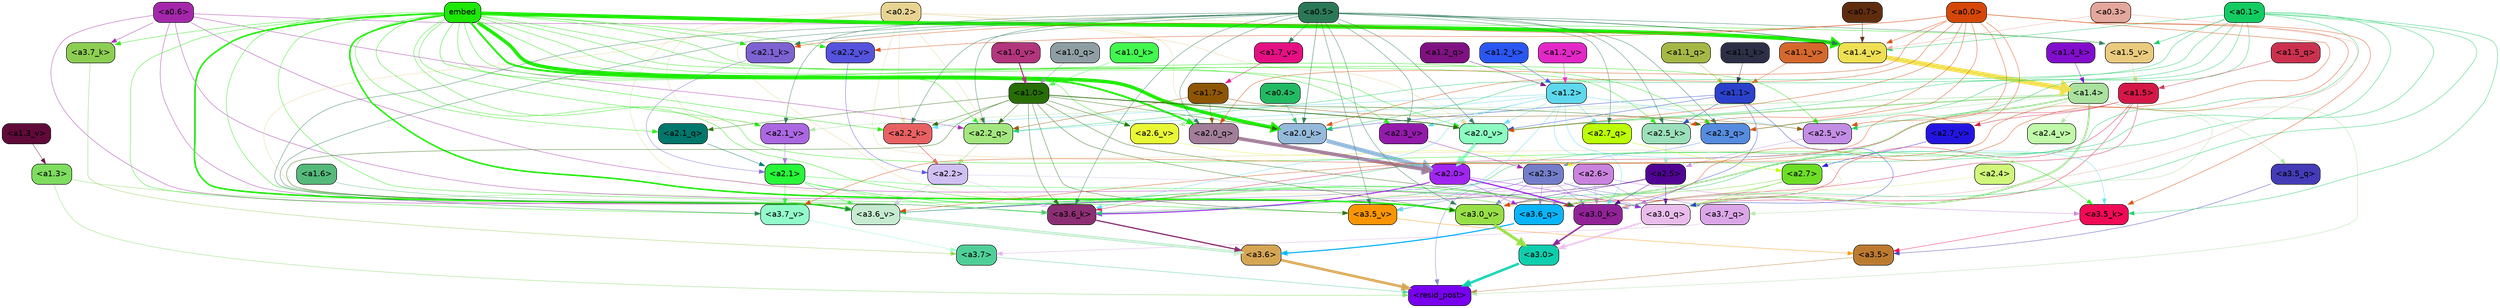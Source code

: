 strict digraph "" {
	graph [bgcolor=transparent,
		layout=dot,
		overlap=false,
		splines=true
	];
	"<a3.7>"	[color=black,
		fillcolor="#4fcf98",
		fontname=Helvetica,
		shape=box,
		style="filled, rounded"];
	"<resid_post>"	[color=black,
		fillcolor="#7800ef",
		fontname=Helvetica,
		shape=box,
		style="filled, rounded"];
	"<a3.7>" -> "<resid_post>"	[color="#4fcf98",
		penwidth=0.6239100098609924];
	"<a3.6>"	[color=black,
		fillcolor="#d5a554",
		fontname=Helvetica,
		shape=box,
		style="filled, rounded"];
	"<a3.6>" -> "<resid_post>"	[color="#d5a554",
		penwidth=4.569062113761902];
	"<a3.5>"	[color=black,
		fillcolor="#bc7a30",
		fontname=Helvetica,
		shape=box,
		style="filled, rounded"];
	"<a3.5>" -> "<resid_post>"	[color="#bc7a30",
		penwidth=0.6];
	"<a3.0>"	[color=black,
		fillcolor="#0ecead",
		fontname=Helvetica,
		shape=box,
		style="filled, rounded"];
	"<a3.0>" -> "<resid_post>"	[color="#0ecead",
		penwidth=4.283544182777405];
	"<a2.3>"	[color=black,
		fillcolor="#737dc9",
		fontname=Helvetica,
		shape=box,
		style="filled, rounded"];
	"<a2.3>" -> "<resid_post>"	[color="#737dc9",
		penwidth=0.6];
	"<a3.7_q>"	[color=black,
		fillcolor="#daa6e7",
		fontname=Helvetica,
		shape=box,
		style="filled, rounded"];
	"<a2.3>" -> "<a3.7_q>"	[color="#737dc9",
		penwidth=0.6];
	"<a3.6_q>"	[color=black,
		fillcolor="#09b4fb",
		fontname=Helvetica,
		shape=box,
		style="filled, rounded"];
	"<a2.3>" -> "<a3.6_q>"	[color="#737dc9",
		penwidth=0.6];
	"<a3.0_q>"	[color=black,
		fillcolor="#e9bceb",
		fontname=Helvetica,
		shape=box,
		style="filled, rounded"];
	"<a2.3>" -> "<a3.0_q>"	[color="#737dc9",
		penwidth=0.6];
	"<a3.0_k>"	[color=black,
		fillcolor="#912297",
		fontname=Helvetica,
		shape=box,
		style="filled, rounded"];
	"<a2.3>" -> "<a3.0_k>"	[color="#737dc9",
		penwidth=0.6];
	"<a3.6_v>"	[color=black,
		fillcolor="#c5ead0",
		fontname=Helvetica,
		shape=box,
		style="filled, rounded"];
	"<a2.3>" -> "<a3.6_v>"	[color="#737dc9",
		penwidth=0.6];
	"<a3.5_v>"	[color=black,
		fillcolor="#fa9501",
		fontname=Helvetica,
		shape=box,
		style="filled, rounded"];
	"<a2.3>" -> "<a3.5_v>"	[color="#737dc9",
		penwidth=0.6];
	"<a3.0_v>"	[color=black,
		fillcolor="#97de47",
		fontname=Helvetica,
		shape=box,
		style="filled, rounded"];
	"<a2.3>" -> "<a3.0_v>"	[color="#737dc9",
		penwidth=0.6];
	"<a1.4>"	[color=black,
		fillcolor="#a9e19d",
		fontname=Helvetica,
		shape=box,
		style="filled, rounded"];
	"<a1.4>" -> "<resid_post>"	[color="#a9e19d",
		penwidth=0.6];
	"<a1.4>" -> "<a3.7_q>"	[color="#a9e19d",
		penwidth=0.6];
	"<a1.4>" -> "<a3.6_q>"	[color="#a9e19d",
		penwidth=2.7934007048606873];
	"<a3.5_q>"	[color=black,
		fillcolor="#433bb7",
		fontname=Helvetica,
		shape=box,
		style="filled, rounded"];
	"<a1.4>" -> "<a3.5_q>"	[color="#a9e19d",
		penwidth=0.6];
	"<a1.4>" -> "<a3.0_q>"	[color="#a9e19d",
		penwidth=3.340754985809326];
	"<a2.3_q>"	[color=black,
		fillcolor="#558cdf",
		fontname=Helvetica,
		shape=box,
		style="filled, rounded"];
	"<a1.4>" -> "<a2.3_q>"	[color="#a9e19d",
		penwidth=0.6];
	"<a2.7_v>"	[color=black,
		fillcolor="#2315e1",
		fontname=Helvetica,
		shape=box,
		style="filled, rounded"];
	"<a1.4>" -> "<a2.7_v>"	[color="#a9e19d",
		penwidth=0.6];
	"<a2.6_v>"	[color=black,
		fillcolor="#e9f835",
		fontname=Helvetica,
		shape=box,
		style="filled, rounded"];
	"<a1.4>" -> "<a2.6_v>"	[color="#a9e19d",
		penwidth=0.6];
	"<a2.5_v>"	[color=black,
		fillcolor="#c28de4",
		fontname=Helvetica,
		shape=box,
		style="filled, rounded"];
	"<a1.4>" -> "<a2.5_v>"	[color="#a9e19d",
		penwidth=0.6];
	"<a2.4_v>"	[color=black,
		fillcolor="#bff9a9",
		fontname=Helvetica,
		shape=box,
		style="filled, rounded"];
	"<a1.4>" -> "<a2.4_v>"	[color="#a9e19d",
		penwidth=0.6];
	"<a2.1_v>"	[color=black,
		fillcolor="#aa67e1",
		fontname=Helvetica,
		shape=box,
		style="filled, rounded"];
	"<a1.4>" -> "<a2.1_v>"	[color="#a9e19d",
		penwidth=0.6];
	"<a2.0_v>"	[color=black,
		fillcolor="#8cfdc1",
		fontname=Helvetica,
		shape=box,
		style="filled, rounded"];
	"<a1.4>" -> "<a2.0_v>"	[color="#a9e19d",
		penwidth=2.268759250640869];
	"<a1.3>"	[color=black,
		fillcolor="#7edc5e",
		fontname=Helvetica,
		shape=box,
		style="filled, rounded"];
	"<a1.3>" -> "<resid_post>"	[color="#7edc5e",
		penwidth=0.6];
	"<a1.3>" -> "<a3.6_v>"	[color="#7edc5e",
		penwidth=0.6];
	"<a3.7_q>" -> "<a3.7>"	[color="#daa6e7",
		penwidth=0.6];
	"<a3.6_q>" -> "<a3.6>"	[color="#09b4fb",
		penwidth=2.0347584784030914];
	"<a3.5_q>" -> "<a3.5>"	[color="#433bb7",
		penwidth=0.6];
	"<a3.0_q>" -> "<a3.0>"	[color="#e9bceb",
		penwidth=2.8635367155075073];
	"<a3.7_k>"	[color=black,
		fillcolor="#8cce52",
		fontname=Helvetica,
		shape=box,
		style="filled, rounded"];
	"<a3.7_k>" -> "<a3.7>"	[color="#8cce52",
		penwidth=0.6];
	"<a3.6_k>"	[color=black,
		fillcolor="#8c2e73",
		fontname=Helvetica,
		shape=box,
		style="filled, rounded"];
	"<a3.6_k>" -> "<a3.6>"	[color="#8c2e73",
		penwidth=2.1760786175727844];
	"<a3.5_k>"	[color=black,
		fillcolor="#f10a55",
		fontname=Helvetica,
		shape=box,
		style="filled, rounded"];
	"<a3.5_k>" -> "<a3.5>"	[color="#f10a55",
		penwidth=0.6];
	"<a3.0_k>" -> "<a3.0>"	[color="#912297",
		penwidth=2.632905662059784];
	"<a3.7_v>"	[color=black,
		fillcolor="#91fcca",
		fontname=Helvetica,
		shape=box,
		style="filled, rounded"];
	"<a3.7_v>" -> "<a3.7>"	[color="#91fcca",
		penwidth=0.6];
	"<a3.6_v>" -> "<a3.6>"	[color="#c5ead0",
		penwidth=4.981305837631226];
	"<a3.5_v>" -> "<a3.5>"	[color="#fa9501",
		penwidth=0.6];
	"<a3.0_v>" -> "<a3.0>"	[color="#97de47",
		penwidth=5.168330669403076];
	"<a2.7>"	[color=black,
		fillcolor="#6ddd26",
		fontname=Helvetica,
		shape=box,
		style="filled, rounded"];
	"<a2.7>" -> "<a3.6_q>"	[color="#6ddd26",
		penwidth=0.6];
	"<a2.7>" -> "<a3.0_q>"	[color="#6ddd26",
		penwidth=0.6];
	"<a2.7>" -> "<a3.0_k>"	[color="#6ddd26",
		penwidth=0.6];
	"<a2.6>"	[color=black,
		fillcolor="#c983de",
		fontname=Helvetica,
		shape=box,
		style="filled, rounded"];
	"<a2.6>" -> "<a3.6_q>"	[color="#c983de",
		penwidth=0.6];
	"<a2.6>" -> "<a3.0_q>"	[color="#c983de",
		penwidth=0.6];
	"<a2.6>" -> "<a3.6_k>"	[color="#c983de",
		penwidth=0.6];
	"<a2.6>" -> "<a3.5_k>"	[color="#c983de",
		penwidth=0.6];
	"<a2.6>" -> "<a3.0_k>"	[color="#c983de",
		penwidth=0.6];
	"<a2.1>"	[color=black,
		fillcolor="#27f639",
		fontname=Helvetica,
		shape=box,
		style="filled, rounded"];
	"<a2.1>" -> "<a3.6_q>"	[color="#27f639",
		penwidth=0.6];
	"<a2.1>" -> "<a3.0_q>"	[color="#27f639",
		penwidth=0.6];
	"<a2.1>" -> "<a3.6_k>"	[color="#27f639",
		penwidth=0.6];
	"<a2.1>" -> "<a3.0_k>"	[color="#27f639",
		penwidth=0.6];
	"<a2.1>" -> "<a3.7_v>"	[color="#27f639",
		penwidth=0.6];
	"<a2.1>" -> "<a3.6_v>"	[color="#27f639",
		penwidth=0.6];
	"<a2.0>"	[color=black,
		fillcolor="#a025f0",
		fontname=Helvetica,
		shape=box,
		style="filled, rounded"];
	"<a2.0>" -> "<a3.6_q>"	[color="#a025f0",
		penwidth=0.6];
	"<a2.0>" -> "<a3.0_q>"	[color="#a025f0",
		penwidth=0.6];
	"<a2.0>" -> "<a3.6_k>"	[color="#a025f0",
		penwidth=1.6382827460765839];
	"<a2.0>" -> "<a3.0_k>"	[color="#a025f0",
		penwidth=2.161143198609352];
	"<a1.5>"	[color=black,
		fillcolor="#d51847",
		fontname=Helvetica,
		shape=box,
		style="filled, rounded"];
	"<a1.5>" -> "<a3.6_q>"	[color="#d51847",
		penwidth=0.6];
	"<a1.5>" -> "<a3.0_q>"	[color="#d51847",
		penwidth=0.6];
	"<a1.5>" -> "<a3.6_k>"	[color="#d51847",
		penwidth=0.6];
	"<a1.5>" -> "<a3.0_k>"	[color="#d51847",
		penwidth=0.6];
	"<a1.5>" -> "<a2.7_v>"	[color="#d51847",
		penwidth=0.6];
	"<a0.2>"	[color=black,
		fillcolor="#e7d392",
		fontname=Helvetica,
		shape=box,
		style="filled, rounded"];
	"<a0.2>" -> "<a3.6_q>"	[color="#e7d392",
		penwidth=0.6];
	"<a0.2>" -> "<a3.0_q>"	[color="#e7d392",
		penwidth=0.6];
	"<a0.2>" -> "<a3.6_k>"	[color="#e7d392",
		penwidth=0.6];
	"<a0.2>" -> "<a3.0_k>"	[color="#e7d392",
		penwidth=0.6];
	"<a2.2_q>"	[color=black,
		fillcolor="#a3e67f",
		fontname=Helvetica,
		shape=box,
		style="filled, rounded"];
	"<a0.2>" -> "<a2.2_q>"	[color="#e7d392",
		penwidth=0.6];
	"<a2.2_k>"	[color=black,
		fillcolor="#e86162",
		fontname=Helvetica,
		shape=box,
		style="filled, rounded"];
	"<a0.2>" -> "<a2.2_k>"	[color="#e7d392",
		penwidth=0.6];
	"<a2.0_k>"	[color=black,
		fillcolor="#94b9db",
		fontname=Helvetica,
		shape=box,
		style="filled, rounded"];
	"<a0.2>" -> "<a2.0_k>"	[color="#e7d392",
		penwidth=0.6];
	"<a0.2>" -> "<a2.1_v>"	[color="#e7d392",
		penwidth=0.6];
	"<a0.2>" -> "<a2.0_v>"	[color="#e7d392",
		penwidth=0.6];
	"<a1.4_v>"	[color=black,
		fillcolor="#efdf53",
		fontname=Helvetica,
		shape=box,
		style="filled, rounded"];
	"<a0.2>" -> "<a1.4_v>"	[color="#e7d392",
		penwidth=0.6];
	"<a2.5>"	[color=black,
		fillcolor="#510394",
		fontname=Helvetica,
		shape=box,
		style="filled, rounded"];
	"<a2.5>" -> "<a3.0_q>"	[color="#510394",
		penwidth=0.6];
	"<a2.5>" -> "<a3.0_k>"	[color="#510394",
		penwidth=0.6];
	"<a2.5>" -> "<a3.6_v>"	[color="#510394",
		penwidth=0.6];
	"<a2.5>" -> "<a3.0_v>"	[color="#510394",
		penwidth=0.6];
	"<a2.4>"	[color=black,
		fillcolor="#d0f779",
		fontname=Helvetica,
		shape=box,
		style="filled, rounded"];
	"<a2.4>" -> "<a3.0_q>"	[color="#d0f779",
		penwidth=0.6];
	"<a1.1>"	[color=black,
		fillcolor="#2b41cc",
		fontname=Helvetica,
		shape=box,
		style="filled, rounded"];
	"<a1.1>" -> "<a3.0_q>"	[color="#2b41cc",
		penwidth=0.6];
	"<a1.1>" -> "<a3.0_k>"	[color="#2b41cc",
		penwidth=0.6];
	"<a2.5_k>"	[color=black,
		fillcolor="#9be0ba",
		fontname=Helvetica,
		shape=box,
		style="filled, rounded"];
	"<a1.1>" -> "<a2.5_k>"	[color="#2b41cc",
		penwidth=0.6];
	"<a1.1>" -> "<a2.0_k>"	[color="#2b41cc",
		penwidth=0.6];
	"<a1.1>" -> "<a2.0_v>"	[color="#2b41cc",
		penwidth=0.6];
	"<a0.6>"	[color=black,
		fillcolor="#a427ab",
		fontname=Helvetica,
		shape=box,
		style="filled, rounded"];
	"<a0.6>" -> "<a3.7_k>"	[color="#a427ab",
		penwidth=0.6];
	"<a0.6>" -> "<a3.6_k>"	[color="#a427ab",
		penwidth=0.6];
	"<a0.6>" -> "<a3.0_k>"	[color="#a427ab",
		penwidth=0.6];
	"<a0.6>" -> "<a3.6_v>"	[color="#a427ab",
		penwidth=0.6];
	"<a0.6>" -> "<a3.0_v>"	[color="#a427ab",
		penwidth=0.6];
	"<a0.6>" -> "<a2.2_q>"	[color="#a427ab",
		penwidth=0.6];
	"<a0.6>" -> "<a1.4_v>"	[color="#a427ab",
		penwidth=0.6];
	embed	[color=black,
		fillcolor="#1de806",
		fontname=Helvetica,
		shape=box,
		style="filled, rounded"];
	embed -> "<a3.7_k>"	[color="#1de806",
		penwidth=0.6];
	embed -> "<a3.6_k>"	[color="#1de806",
		penwidth=0.6];
	embed -> "<a3.5_k>"	[color="#1de806",
		penwidth=0.6];
	embed -> "<a3.0_k>"	[color="#1de806",
		penwidth=0.6];
	embed -> "<a3.7_v>"	[color="#1de806",
		penwidth=0.6];
	embed -> "<a3.6_v>"	[color="#1de806",
		penwidth=2.7825746536254883];
	embed -> "<a3.5_v>"	[color="#1de806",
		penwidth=0.6];
	embed -> "<a3.0_v>"	[color="#1de806",
		penwidth=2.6950180530548096];
	embed -> "<a2.3_q>"	[color="#1de806",
		penwidth=0.6];
	embed -> "<a2.2_q>"	[color="#1de806",
		penwidth=0.6];
	"<a2.1_q>"	[color=black,
		fillcolor="#00776c",
		fontname=Helvetica,
		shape=box,
		style="filled, rounded"];
	embed -> "<a2.1_q>"	[color="#1de806",
		penwidth=0.6];
	"<a2.0_q>"	[color=black,
		fillcolor="#a27e99",
		fontname=Helvetica,
		shape=box,
		style="filled, rounded"];
	embed -> "<a2.0_q>"	[color="#1de806",
		penwidth=3.305941343307495];
	embed -> "<a2.5_k>"	[color="#1de806",
		penwidth=0.6];
	embed -> "<a2.2_k>"	[color="#1de806",
		penwidth=0.6698317527770996];
	"<a2.1_k>"	[color=black,
		fillcolor="#7d62d2",
		fontname=Helvetica,
		shape=box,
		style="filled, rounded"];
	embed -> "<a2.1_k>"	[color="#1de806",
		penwidth=0.6];
	embed -> "<a2.0_k>"	[color="#1de806",
		penwidth=6.12570995092392];
	embed -> "<a2.6_v>"	[color="#1de806",
		penwidth=0.6];
	embed -> "<a2.5_v>"	[color="#1de806",
		penwidth=0.6];
	"<a2.3_v>"	[color=black,
		fillcolor="#931aab",
		fontname=Helvetica,
		shape=box,
		style="filled, rounded"];
	embed -> "<a2.3_v>"	[color="#1de806",
		penwidth=0.6];
	"<a2.2_v>"	[color=black,
		fillcolor="#5552dd",
		fontname=Helvetica,
		shape=box,
		style="filled, rounded"];
	embed -> "<a2.2_v>"	[color="#1de806",
		penwidth=0.6];
	embed -> "<a2.1_v>"	[color="#1de806",
		penwidth=0.6];
	embed -> "<a2.0_v>"	[color="#1de806",
		penwidth=0.6];
	"<a1.5_v>"	[color=black,
		fillcolor="#eaca7e",
		fontname=Helvetica,
		shape=box,
		style="filled, rounded"];
	embed -> "<a1.5_v>"	[color="#1de806",
		penwidth=0.6];
	embed -> "<a1.4_v>"	[color="#1de806",
		penwidth=6.590077131986618];
	"<a2.2>"	[color=black,
		fillcolor="#d0bff2",
		fontname=Helvetica,
		shape=box,
		style="filled, rounded"];
	"<a2.2>" -> "<a3.6_k>"	[color="#d0bff2",
		penwidth=0.6];
	"<a2.2>" -> "<a3.0_k>"	[color="#d0bff2",
		penwidth=0.6];
	"<a2.2>" -> "<a3.6_v>"	[color="#d0bff2",
		penwidth=0.6];
	"<a1.6>"	[color=black,
		fillcolor="#54b97a",
		fontname=Helvetica,
		shape=box,
		style="filled, rounded"];
	"<a1.6>" -> "<a3.6_k>"	[color="#54b97a",
		penwidth=0.6];
	"<a1.2>"	[color=black,
		fillcolor="#5ed8ee",
		fontname=Helvetica,
		shape=box,
		style="filled, rounded"];
	"<a1.2>" -> "<a3.6_k>"	[color="#5ed8ee",
		penwidth=0.6];
	"<a1.2>" -> "<a3.5_k>"	[color="#5ed8ee",
		penwidth=0.6];
	"<a1.2>" -> "<a3.0_k>"	[color="#5ed8ee",
		penwidth=0.6];
	"<a1.2>" -> "<a3.5_v>"	[color="#5ed8ee",
		penwidth=0.6];
	"<a2.7_q>"	[color=black,
		fillcolor="#bcff05",
		fontname=Helvetica,
		shape=box,
		style="filled, rounded"];
	"<a1.2>" -> "<a2.7_q>"	[color="#5ed8ee",
		penwidth=0.6];
	"<a1.2>" -> "<a2.2_q>"	[color="#5ed8ee",
		penwidth=0.6];
	"<a1.2>" -> "<a2.2_k>"	[color="#5ed8ee",
		penwidth=0.6];
	"<a1.2>" -> "<a2.5_v>"	[color="#5ed8ee",
		penwidth=0.6];
	"<a1.2>" -> "<a2.3_v>"	[color="#5ed8ee",
		penwidth=0.6];
	"<a1.2>" -> "<a2.0_v>"	[color="#5ed8ee",
		penwidth=0.6];
	"<a1.0>"	[color=black,
		fillcolor="#276e06",
		fontname=Helvetica,
		shape=box,
		style="filled, rounded"];
	"<a1.0>" -> "<a3.6_k>"	[color="#276e06",
		penwidth=0.6];
	"<a1.0>" -> "<a3.0_k>"	[color="#276e06",
		penwidth=0.6];
	"<a1.0>" -> "<a3.6_v>"	[color="#276e06",
		penwidth=0.6];
	"<a1.0>" -> "<a3.5_v>"	[color="#276e06",
		penwidth=0.6];
	"<a1.0>" -> "<a3.0_v>"	[color="#276e06",
		penwidth=0.6];
	"<a1.0>" -> "<a2.3_q>"	[color="#276e06",
		penwidth=0.6];
	"<a1.0>" -> "<a2.2_q>"	[color="#276e06",
		penwidth=0.6];
	"<a1.0>" -> "<a2.1_q>"	[color="#276e06",
		penwidth=0.6];
	"<a1.0>" -> "<a2.2_k>"	[color="#276e06",
		penwidth=0.6];
	"<a1.0>" -> "<a2.0_k>"	[color="#276e06",
		penwidth=0.6];
	"<a1.0>" -> "<a2.6_v>"	[color="#276e06",
		penwidth=0.6];
	"<a1.0>" -> "<a2.0_v>"	[color="#276e06",
		penwidth=1.2213096618652344];
	"<a0.5>"	[color=black,
		fillcolor="#2b7857",
		fontname=Helvetica,
		shape=box,
		style="filled, rounded"];
	"<a0.5>" -> "<a3.6_k>"	[color="#2b7857",
		penwidth=0.6];
	"<a0.5>" -> "<a3.7_v>"	[color="#2b7857",
		penwidth=0.6];
	"<a0.5>" -> "<a3.6_v>"	[color="#2b7857",
		penwidth=0.6];
	"<a0.5>" -> "<a3.5_v>"	[color="#2b7857",
		penwidth=0.6];
	"<a0.5>" -> "<a3.0_v>"	[color="#2b7857",
		penwidth=0.6];
	"<a0.5>" -> "<a2.7_q>"	[color="#2b7857",
		penwidth=0.6];
	"<a0.5>" -> "<a2.3_q>"	[color="#2b7857",
		penwidth=0.6];
	"<a0.5>" -> "<a2.2_q>"	[color="#2b7857",
		penwidth=0.6];
	"<a0.5>" -> "<a2.0_q>"	[color="#2b7857",
		penwidth=0.6];
	"<a0.5>" -> "<a2.5_k>"	[color="#2b7857",
		penwidth=0.6];
	"<a0.5>" -> "<a2.2_k>"	[color="#2b7857",
		penwidth=0.6];
	"<a0.5>" -> "<a2.1_k>"	[color="#2b7857",
		penwidth=0.6];
	"<a0.5>" -> "<a2.0_k>"	[color="#2b7857",
		penwidth=0.6900839805603027];
	"<a0.5>" -> "<a2.3_v>"	[color="#2b7857",
		penwidth=0.6];
	"<a0.5>" -> "<a2.1_v>"	[color="#2b7857",
		penwidth=0.6];
	"<a0.5>" -> "<a2.0_v>"	[color="#2b7857",
		penwidth=0.6];
	"<a1.7_v>"	[color=black,
		fillcolor="#e50f83",
		fontname=Helvetica,
		shape=box,
		style="filled, rounded"];
	"<a0.5>" -> "<a1.7_v>"	[color="#2b7857",
		penwidth=0.6];
	"<a0.5>" -> "<a1.5_v>"	[color="#2b7857",
		penwidth=0.6];
	"<a0.5>" -> "<a1.4_v>"	[color="#2b7857",
		penwidth=0.9985027313232422];
	"<a0.1>"	[color=black,
		fillcolor="#12cc62",
		fontname=Helvetica,
		shape=box,
		style="filled, rounded"];
	"<a0.1>" -> "<a3.6_k>"	[color="#12cc62",
		penwidth=0.6];
	"<a0.1>" -> "<a3.5_k>"	[color="#12cc62",
		penwidth=0.6];
	"<a0.1>" -> "<a3.0_k>"	[color="#12cc62",
		penwidth=0.6];
	"<a0.1>" -> "<a3.6_v>"	[color="#12cc62",
		penwidth=0.6];
	"<a0.1>" -> "<a3.0_v>"	[color="#12cc62",
		penwidth=0.6];
	"<a0.1>" -> "<a2.3_q>"	[color="#12cc62",
		penwidth=0.6];
	"<a0.1>" -> "<a2.2_q>"	[color="#12cc62",
		penwidth=0.6];
	"<a0.1>" -> "<a2.0_k>"	[color="#12cc62",
		penwidth=0.6];
	"<a0.1>" -> "<a2.5_v>"	[color="#12cc62",
		penwidth=0.6];
	"<a0.1>" -> "<a2.0_v>"	[color="#12cc62",
		penwidth=0.6];
	"<a0.1>" -> "<a1.5_v>"	[color="#12cc62",
		penwidth=0.6];
	"<a0.1>" -> "<a1.4_v>"	[color="#12cc62",
		penwidth=0.6];
	"<a0.0>"	[color=black,
		fillcolor="#d64707",
		fontname=Helvetica,
		shape=box,
		style="filled, rounded"];
	"<a0.0>" -> "<a3.5_k>"	[color="#d64707",
		penwidth=0.6];
	"<a0.0>" -> "<a3.7_v>"	[color="#d64707",
		penwidth=0.6];
	"<a0.0>" -> "<a3.6_v>"	[color="#d64707",
		penwidth=0.6];
	"<a0.0>" -> "<a3.0_v>"	[color="#d64707",
		penwidth=0.6];
	"<a0.0>" -> "<a2.3_q>"	[color="#d64707",
		penwidth=0.6];
	"<a0.0>" -> "<a2.0_q>"	[color="#d64707",
		penwidth=0.6];
	"<a0.0>" -> "<a2.5_k>"	[color="#d64707",
		penwidth=0.6];
	"<a0.0>" -> "<a2.1_k>"	[color="#d64707",
		penwidth=0.6];
	"<a0.0>" -> "<a2.0_k>"	[color="#d64707",
		penwidth=0.6];
	"<a0.0>" -> "<a2.5_v>"	[color="#d64707",
		penwidth=0.6];
	"<a0.0>" -> "<a2.2_v>"	[color="#d64707",
		penwidth=0.6];
	"<a0.0>" -> "<a2.0_v>"	[color="#d64707",
		penwidth=0.6];
	"<a0.0>" -> "<a1.4_v>"	[color="#d64707",
		penwidth=0.6];
	"<a0.3>"	[color=black,
		fillcolor="#e4a79b",
		fontname=Helvetica,
		shape=box,
		style="filled, rounded"];
	"<a0.3>" -> "<a3.0_k>"	[color="#e4a79b",
		penwidth=0.6];
	"<a0.3>" -> "<a1.4_v>"	[color="#e4a79b",
		penwidth=0.6];
	"<a2.7_q>" -> "<a2.7>"	[color="#bcff05",
		penwidth=0.6];
	"<a2.3_q>" -> "<a2.3>"	[color="#558cdf",
		penwidth=0.6];
	"<a2.2_q>" -> "<a2.2>"	[color="#a3e67f",
		penwidth=0.7553567886352539];
	"<a2.1_q>" -> "<a2.1>"	[color="#00776c",
		penwidth=0.6];
	"<a2.0_q>" -> "<a2.0>"	[color="#a27e99",
		penwidth=6.256794691085815];
	"<a2.5_k>" -> "<a2.5>"	[color="#9be0ba",
		penwidth=0.6];
	"<a2.2_k>" -> "<a2.2>"	[color="#e86162",
		penwidth=0.8854708671569824];
	"<a2.1_k>" -> "<a2.1>"	[color="#7d62d2",
		penwidth=0.6];
	"<a2.0_k>" -> "<a2.0>"	[color="#94b9db",
		penwidth=7.231504917144775];
	"<a2.7_v>" -> "<a2.7>"	[color="#2315e1",
		penwidth=0.6];
	"<a2.6_v>" -> "<a2.6>"	[color="#e9f835",
		penwidth=0.6];
	"<a2.5_v>" -> "<a2.5>"	[color="#c28de4",
		penwidth=0.6];
	"<a2.4_v>" -> "<a2.4>"	[color="#bff9a9",
		penwidth=0.6];
	"<a2.3_v>" -> "<a2.3>"	[color="#931aab",
		penwidth=0.6];
	"<a2.2_v>" -> "<a2.2>"	[color="#5552dd",
		penwidth=0.6];
	"<a2.1_v>" -> "<a2.1>"	[color="#aa67e1",
		penwidth=0.6];
	"<a2.0_v>" -> "<a2.0>"	[color="#8cfdc1",
		penwidth=5.231471925973892];
	"<a1.7>"	[color=black,
		fillcolor="#8e5602",
		fontname=Helvetica,
		shape=box,
		style="filled, rounded"];
	"<a1.7>" -> "<a2.2_q>"	[color="#8e5602",
		penwidth=0.6];
	"<a1.7>" -> "<a2.0_q>"	[color="#8e5602",
		penwidth=0.6];
	"<a1.7>" -> "<a2.5_v>"	[color="#8e5602",
		penwidth=0.6];
	"<a0.4>"	[color=black,
		fillcolor="#23ba64",
		fontname=Helvetica,
		shape=box,
		style="filled, rounded"];
	"<a0.4>" -> "<a2.0_k>"	[color="#23ba64",
		penwidth=0.6];
	"<a1.5_q>"	[color=black,
		fillcolor="#cb314f",
		fontname=Helvetica,
		shape=box,
		style="filled, rounded"];
	"<a1.5_q>" -> "<a1.5>"	[color="#cb314f",
		penwidth=0.6];
	"<a1.2_q>"	[color=black,
		fillcolor="#801183",
		fontname=Helvetica,
		shape=box,
		style="filled, rounded"];
	"<a1.2_q>" -> "<a1.2>"	[color="#801183",
		penwidth=0.6];
	"<a1.1_q>"	[color=black,
		fillcolor="#a5b845",
		fontname=Helvetica,
		shape=box,
		style="filled, rounded"];
	"<a1.1_q>" -> "<a1.1>"	[color="#a5b845",
		penwidth=0.6];
	"<a1.0_q>"	[color=black,
		fillcolor="#8f9ea3",
		fontname=Helvetica,
		shape=box,
		style="filled, rounded"];
	"<a1.0_q>" -> "<a1.0>"	[color="#8f9ea3",
		penwidth=0.6];
	"<a1.4_k>"	[color=black,
		fillcolor="#820dcd",
		fontname=Helvetica,
		shape=box,
		style="filled, rounded"];
	"<a1.4_k>" -> "<a1.4>"	[color="#820dcd",
		penwidth=0.6];
	"<a1.2_k>"	[color=black,
		fillcolor="#2a56f3",
		fontname=Helvetica,
		shape=box,
		style="filled, rounded"];
	"<a1.2_k>" -> "<a1.2>"	[color="#2a56f3",
		penwidth=0.6];
	"<a1.1_k>"	[color=black,
		fillcolor="#2c2f46",
		fontname=Helvetica,
		shape=box,
		style="filled, rounded"];
	"<a1.1_k>" -> "<a1.1>"	[color="#2c2f46",
		penwidth=0.6];
	"<a1.0_k>"	[color=black,
		fillcolor="#42f74f",
		fontname=Helvetica,
		shape=box,
		style="filled, rounded"];
	"<a1.0_k>" -> "<a1.0>"	[color="#42f74f",
		penwidth=0.6];
	"<a1.7_v>" -> "<a1.7>"	[color="#e50f83",
		penwidth=0.6];
	"<a1.5_v>" -> "<a1.5>"	[color="#eaca7e",
		penwidth=0.6];
	"<a1.4_v>" -> "<a1.4>"	[color="#efdf53",
		penwidth=8.36684274673462];
	"<a1.3_v>"	[color=black,
		fillcolor="#600a39",
		fontname=Helvetica,
		shape=box,
		style="filled, rounded"];
	"<a1.3_v>" -> "<a1.3>"	[color="#600a39",
		penwidth=0.6];
	"<a1.2_v>"	[color=black,
		fillcolor="#e328c7",
		fontname=Helvetica,
		shape=box,
		style="filled, rounded"];
	"<a1.2_v>" -> "<a1.2>"	[color="#e328c7",
		penwidth=0.6];
	"<a1.1_v>"	[color=black,
		fillcolor="#d5682c",
		fontname=Helvetica,
		shape=box,
		style="filled, rounded"];
	"<a1.1_v>" -> "<a1.1>"	[color="#d5682c",
		penwidth=0.6];
	"<a1.0_v>"	[color=black,
		fillcolor="#b3357d",
		fontname=Helvetica,
		shape=box,
		style="filled, rounded"];
	"<a1.0_v>" -> "<a1.0>"	[color="#b3357d",
		penwidth=1.9665732383728027];
	"<a0.7>"	[color=black,
		fillcolor="#5f2c0e",
		fontname=Helvetica,
		shape=box,
		style="filled, rounded"];
	"<a0.7>" -> "<a1.4_v>"	[color="#5f2c0e",
		penwidth=0.6];
}
